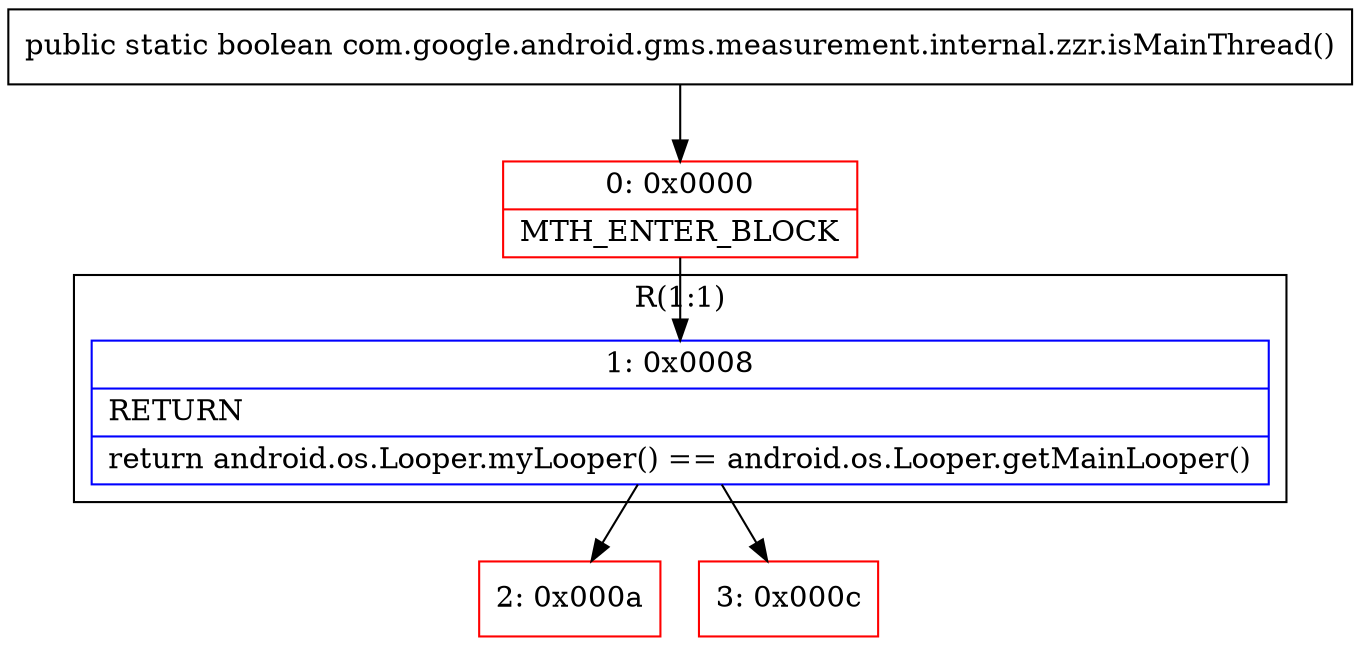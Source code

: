 digraph "CFG forcom.google.android.gms.measurement.internal.zzr.isMainThread()Z" {
subgraph cluster_Region_918271026 {
label = "R(1:1)";
node [shape=record,color=blue];
Node_1 [shape=record,label="{1\:\ 0x0008|RETURN\l|return android.os.Looper.myLooper() == android.os.Looper.getMainLooper()\l}"];
}
Node_0 [shape=record,color=red,label="{0\:\ 0x0000|MTH_ENTER_BLOCK\l}"];
Node_2 [shape=record,color=red,label="{2\:\ 0x000a}"];
Node_3 [shape=record,color=red,label="{3\:\ 0x000c}"];
MethodNode[shape=record,label="{public static boolean com.google.android.gms.measurement.internal.zzr.isMainThread() }"];
MethodNode -> Node_0;
Node_1 -> Node_2;
Node_1 -> Node_3;
Node_0 -> Node_1;
}

